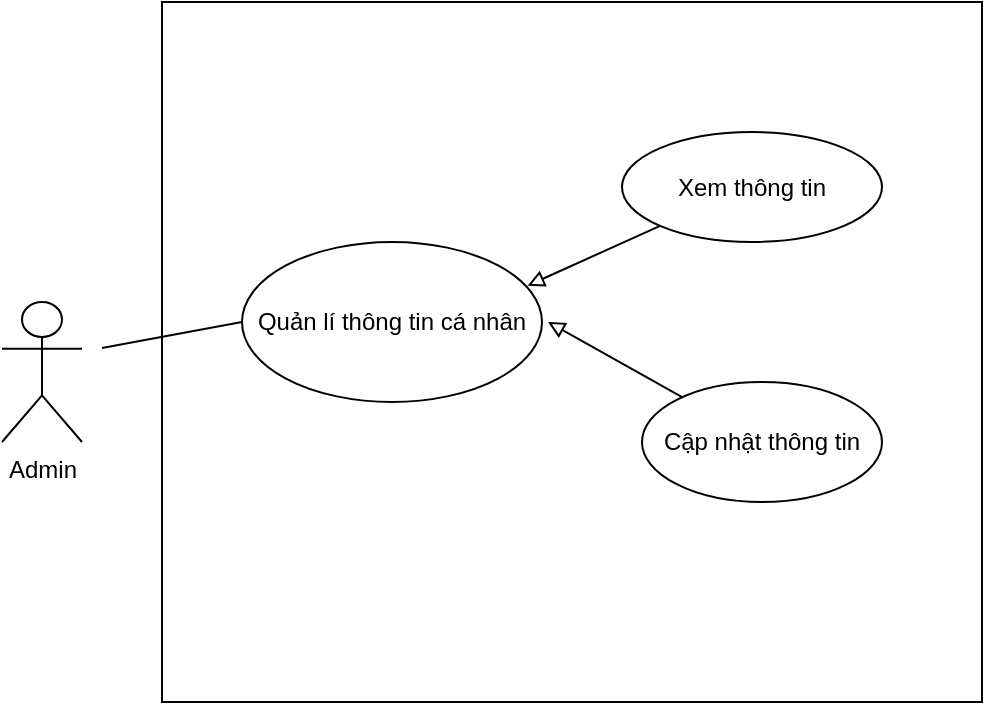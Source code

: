 <mxfile version="12.0.0" type="github" pages="1"><diagram id="3byVOIeAh3q17cXEAfo9" name="Page-1"><mxGraphModel dx="976" dy="532" grid="1" gridSize="10" guides="1" tooltips="1" connect="1" arrows="1" fold="1" page="1" pageScale="1" pageWidth="827" pageHeight="1169" math="0" shadow="0"><root><mxCell id="0"/><mxCell id="1" parent="0"/><mxCell id="X45LuVr8Wn-LqKsnAhCT-1" value="Admin" style="shape=umlActor;verticalLabelPosition=bottom;labelBackgroundColor=#ffffff;verticalAlign=top;html=1;outlineConnect=0;" vertex="1" parent="1"><mxGeometry x="180" y="240" width="40" height="70" as="geometry"/></mxCell><mxCell id="X45LuVr8Wn-LqKsnAhCT-2" value="" style="rounded=0;whiteSpace=wrap;html=1;" vertex="1" parent="1"><mxGeometry x="260" y="90" width="410" height="350" as="geometry"/></mxCell><mxCell id="X45LuVr8Wn-LqKsnAhCT-11" value="Quản lí thông tin cá nhân" style="ellipse;whiteSpace=wrap;html=1;" vertex="1" parent="1"><mxGeometry x="300" y="210" width="150" height="80" as="geometry"/></mxCell><mxCell id="X45LuVr8Wn-LqKsnAhCT-12" value="Xem thông tin" style="ellipse;whiteSpace=wrap;html=1;" vertex="1" parent="1"><mxGeometry x="490" y="155" width="130" height="55" as="geometry"/></mxCell><mxCell id="X45LuVr8Wn-LqKsnAhCT-13" value="Cập nhật thông tin" style="ellipse;whiteSpace=wrap;html=1;" vertex="1" parent="1"><mxGeometry x="500" y="280" width="120" height="60" as="geometry"/></mxCell><mxCell id="X45LuVr8Wn-LqKsnAhCT-14" value="" style="endArrow=none;html=1;entryX=0;entryY=0.5;entryDx=0;entryDy=0;" edge="1" parent="1" target="X45LuVr8Wn-LqKsnAhCT-11"><mxGeometry width="50" height="50" relative="1" as="geometry"><mxPoint x="230" y="263" as="sourcePoint"/><mxPoint x="270" y="240" as="targetPoint"/></mxGeometry></mxCell><mxCell id="X45LuVr8Wn-LqKsnAhCT-15" value="" style="endArrow=block;html=1;exitX=0;exitY=1;exitDx=0;exitDy=0;entryX=0.952;entryY=0.273;entryDx=0;entryDy=0;entryPerimeter=0;endFill=0;" edge="1" parent="1" source="X45LuVr8Wn-LqKsnAhCT-12" target="X45LuVr8Wn-LqKsnAhCT-11"><mxGeometry width="50" height="50" relative="1" as="geometry"><mxPoint x="460" y="250" as="sourcePoint"/><mxPoint x="510" y="200" as="targetPoint"/></mxGeometry></mxCell><mxCell id="X45LuVr8Wn-LqKsnAhCT-16" value="" style="endArrow=block;html=1;endFill=0;" edge="1" parent="1" source="X45LuVr8Wn-LqKsnAhCT-13"><mxGeometry width="50" height="50" relative="1" as="geometry"><mxPoint x="518.618" y="211.766" as="sourcePoint"/><mxPoint x="453" y="250" as="targetPoint"/></mxGeometry></mxCell></root></mxGraphModel></diagram></mxfile>
